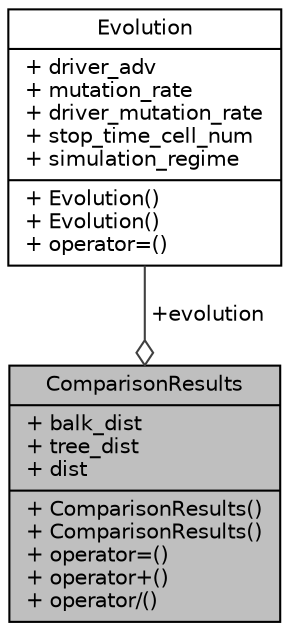 digraph "ComparisonResults"
{
  edge [fontname="Helvetica",fontsize="10",labelfontname="Helvetica",labelfontsize="10"];
  node [fontname="Helvetica",fontsize="10",shape=record];
  Node1 [label="{ComparisonResults\n|+ balk_dist\l+ tree_dist\l+ dist\l|+ ComparisonResults()\l+ ComparisonResults()\l+ operator=()\l+ operator+()\l+ operator/()\l}",height=0.2,width=0.4,color="black", fillcolor="grey75", style="filled", fontcolor="black"];
  Node2 -> Node1 [color="grey25",fontsize="10",style="solid",label=" +evolution" ,arrowhead="odiamond",fontname="Helvetica"];
  Node2 [label="{Evolution\n|+ driver_adv\l+ mutation_rate\l+ driver_mutation_rate\l+ stop_time_cell_num\l+ simulation_regime\l|+ Evolution()\l+ Evolution()\l+ operator=()\l}",height=0.2,width=0.4,color="black", fillcolor="white", style="filled",URL="$struct_evolution.html"];
}
